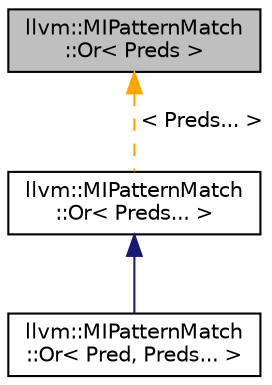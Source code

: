 digraph "llvm::MIPatternMatch::Or&lt; Preds &gt;"
{
 // LATEX_PDF_SIZE
  bgcolor="transparent";
  edge [fontname="Helvetica",fontsize="10",labelfontname="Helvetica",labelfontsize="10"];
  node [fontname="Helvetica",fontsize="10",shape=record];
  Node1 [label="llvm::MIPatternMatch\l::Or\< Preds \>",height=0.2,width=0.4,color="black", fillcolor="grey75", style="filled", fontcolor="black",tooltip=" "];
  Node1 -> Node2 [dir="back",color="orange",fontsize="10",style="dashed",label=" \< Preds... \>" ,fontname="Helvetica"];
  Node2 [label="llvm::MIPatternMatch\l::Or\< Preds... \>",height=0.2,width=0.4,color="black",URL="$structllvm_1_1MIPatternMatch_1_1Or.html",tooltip=" "];
  Node2 -> Node3 [dir="back",color="midnightblue",fontsize="10",style="solid",fontname="Helvetica"];
  Node3 [label="llvm::MIPatternMatch\l::Or\< Pred, Preds... \>",height=0.2,width=0.4,color="black",URL="$structllvm_1_1MIPatternMatch_1_1Or_3_01Pred_00_01Preds_8_8_8_01_4.html",tooltip=" "];
}
